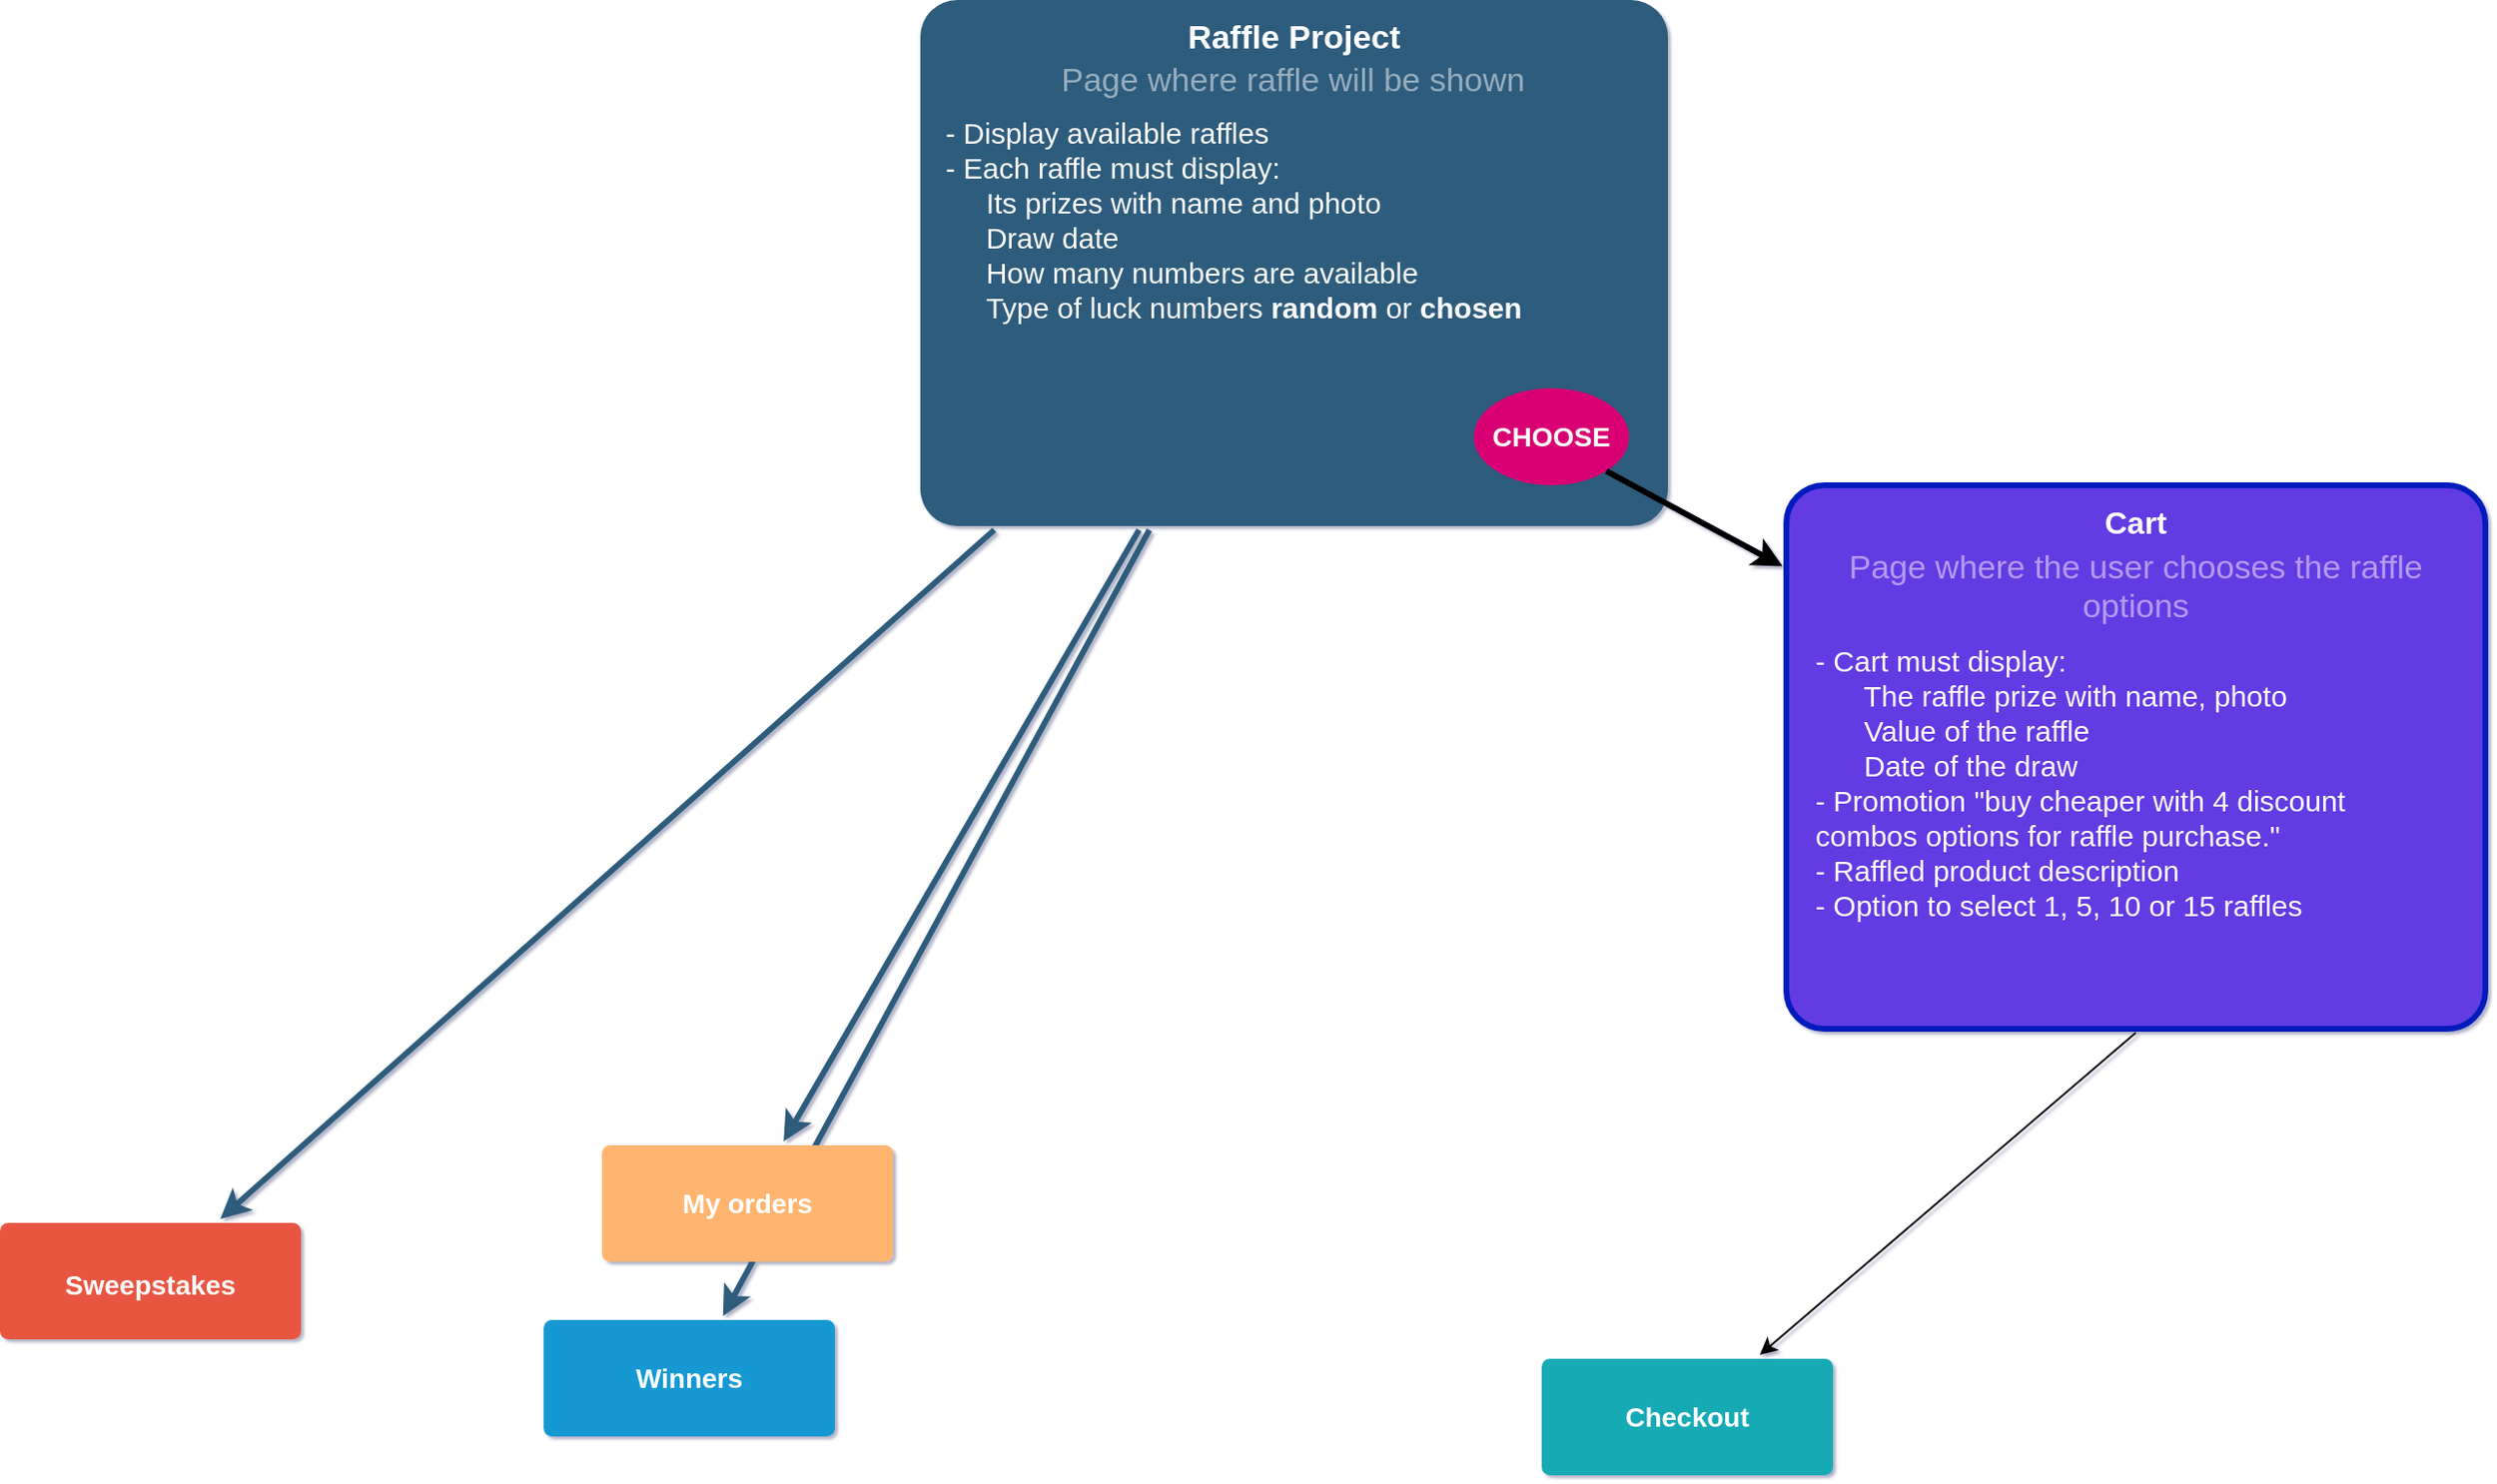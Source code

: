 <mxfile version="17.2.4" type="github">
  <diagram id="6a731a19-8d31-9384-78a2-239565b7b9f0" name="Page-1">
    <mxGraphModel dx="2226" dy="2023" grid="1" gridSize="10" guides="1" tooltips="1" connect="1" arrows="1" fold="1" page="1" pageScale="1" pageWidth="1169" pageHeight="827" background="none" math="0" shadow="1">
      <root>
        <mxCell id="0" />
        <mxCell id="1" parent="0" />
        <mxCell id="1747" value="" style="edgeStyle=none;rounded=0;jumpStyle=none;html=1;shadow=0;labelBackgroundColor=none;startArrow=none;startFill=0;endArrow=classic;endFill=1;jettySize=auto;orthogonalLoop=1;strokeColor=#2F5B7C;strokeWidth=3;fontFamily=Helvetica;fontSize=16;fontColor=#23445D;spacing=5;" parent="1" source="1749" target="1760" edge="1">
          <mxGeometry relative="1" as="geometry" />
        </mxCell>
        <mxCell id="1748" value="" style="edgeStyle=none;rounded=0;jumpStyle=none;html=1;shadow=0;labelBackgroundColor=none;startArrow=none;startFill=0;endArrow=classic;endFill=1;jettySize=auto;orthogonalLoop=1;strokeColor=#2F5B7C;strokeWidth=3;fontFamily=Helvetica;fontSize=16;fontColor=#23445D;spacing=5;" parent="1" source="1749" target="1753" edge="1">
          <mxGeometry relative="1" as="geometry" />
        </mxCell>
        <mxCell id="1753" value="&lt;p style=&quot;line-height: 1.2&quot;&gt;&lt;span&gt;Sweepstakes&lt;/span&gt;&lt;/p&gt;" style="rounded=1;whiteSpace=wrap;html=1;shadow=0;labelBackgroundColor=none;strokeColor=none;strokeWidth=3;fillColor=#e85642;fontFamily=Helvetica;fontSize=14;fontColor=#FFFFFF;align=center;spacing=5;fontStyle=1;arcSize=7;perimeterSpacing=2;verticalAlign=top;" parent="1" vertex="1">
          <mxGeometry x="-140" y="-750" width="155" height="60" as="geometry" />
        </mxCell>
        <mxCell id="1760" value="Winners" style="rounded=1;whiteSpace=wrap;html=1;shadow=0;labelBackgroundColor=none;strokeColor=none;strokeWidth=3;fillColor=#1699d3;fontFamily=Helvetica;fontSize=14;fontColor=#FFFFFF;align=center;spacing=5;fontStyle=1;arcSize=7;perimeterSpacing=2;" parent="1" vertex="1">
          <mxGeometry x="140" y="-700" width="150" height="60" as="geometry" />
        </mxCell>
        <mxCell id="205Q3Kc9jgg5AD7oj4mv-1781" value="Checkout" style="rounded=1;whiteSpace=wrap;html=1;shadow=0;labelBackgroundColor=none;strokeColor=none;strokeWidth=3;fillColor=#12aab5;fontFamily=Helvetica;fontSize=14;fontColor=#FFFFFF;align=center;spacing=5;fontStyle=1;arcSize=7;perimeterSpacing=2;" vertex="1" parent="1">
          <mxGeometry x="654" y="-680.0" width="150" height="60" as="geometry" />
        </mxCell>
        <mxCell id="205Q3Kc9jgg5AD7oj4mv-1783" value="" style="endArrow=classic;html=1;rounded=0;fontSize=17;exitX=0.5;exitY=1;exitDx=0;exitDy=0;" edge="1" parent="1" source="1771" target="205Q3Kc9jgg5AD7oj4mv-1781">
          <mxGeometry width="50" height="50" relative="1" as="geometry">
            <mxPoint x="874" y="-970" as="sourcePoint" />
            <mxPoint x="934" y="-980" as="targetPoint" />
          </mxGeometry>
        </mxCell>
        <mxCell id="205Q3Kc9jgg5AD7oj4mv-1784" value="My orders" style="rounded=1;whiteSpace=wrap;html=1;shadow=0;labelBackgroundColor=none;strokeColor=none;strokeWidth=3;fillColor=#FFB570;fontFamily=Helvetica;fontSize=14;fontColor=#FFFFFF;align=center;spacing=5;fontStyle=1;arcSize=7;perimeterSpacing=2;" vertex="1" parent="1">
          <mxGeometry x="170" y="-790.0" width="150" height="60" as="geometry" />
        </mxCell>
        <mxCell id="205Q3Kc9jgg5AD7oj4mv-1786" value="" style="edgeStyle=none;rounded=0;jumpStyle=none;html=1;shadow=0;labelBackgroundColor=none;startArrow=none;startFill=0;endArrow=classic;endFill=1;jettySize=auto;orthogonalLoop=1;strokeColor=#2F5B7C;strokeWidth=3;fontFamily=Helvetica;fontSize=16;fontColor=#23445D;spacing=5;" edge="1" parent="1" source="1749" target="205Q3Kc9jgg5AD7oj4mv-1784">
          <mxGeometry relative="1" as="geometry">
            <mxPoint x="546.263" y="-1198" as="sourcePoint" />
            <mxPoint x="508.003" y="-1062" as="targetPoint" />
          </mxGeometry>
        </mxCell>
        <mxCell id="205Q3Kc9jgg5AD7oj4mv-1799" value="" style="group" vertex="1" connectable="0" parent="1">
          <mxGeometry x="334" y="-1380" width="385" height="281" as="geometry" />
        </mxCell>
        <mxCell id="1749" value="&lt;font style=&quot;font-size: 17px&quot;&gt;Raffle Project&lt;br&gt;&lt;br&gt;&lt;/font&gt;" style="rounded=1;whiteSpace=wrap;html=1;shadow=0;labelBackgroundColor=none;strokeColor=none;strokeWidth=3;fillColor=#2F5B7C;fontFamily=Helvetica;fontSize=16;fontColor=#FFFFFF;align=center;fontStyle=1;spacing=5;arcSize=7;perimeterSpacing=2;verticalAlign=top;" parent="205Q3Kc9jgg5AD7oj4mv-1799" vertex="1">
          <mxGeometry width="385" height="271" as="geometry" />
        </mxCell>
        <mxCell id="205Q3Kc9jgg5AD7oj4mv-1792" value="&lt;span style=&quot;font-size: 17px&quot;&gt;Page where raffle will be shown&lt;/span&gt;" style="rounded=1;whiteSpace=wrap;html=1;shadow=0;labelBackgroundColor=none;strokeColor=none;strokeWidth=3;fillColor=none;fontFamily=Helvetica;fontSize=16;fontColor=#FFFFFF;align=center;fontStyle=0;spacing=5;arcSize=7;perimeterSpacing=2;verticalAlign=top;textOpacity=50;" vertex="1" parent="205Q3Kc9jgg5AD7oj4mv-1799">
          <mxGeometry x="7.5" y="21.5" width="367.5" height="44.5" as="geometry" />
        </mxCell>
        <mxCell id="205Q3Kc9jgg5AD7oj4mv-1794" value="CHOOSE" style="ellipse;whiteSpace=wrap;html=1;labelBackgroundColor=none;fontSize=14;fillColor=#d80073;strokeColor=none;fontColor=#ffffff;fontStyle=1" vertex="1" parent="205Q3Kc9jgg5AD7oj4mv-1799">
          <mxGeometry x="285" y="200" width="80" height="50" as="geometry" />
        </mxCell>
        <mxCell id="205Q3Kc9jgg5AD7oj4mv-1800" value="" style="group" vertex="1" connectable="0" parent="1">
          <mxGeometry x="780" y="-1130" width="360" height="280" as="geometry" />
        </mxCell>
        <mxCell id="1771" value="Cart" style="rounded=1;whiteSpace=wrap;html=1;shadow=0;labelBackgroundColor=none;strokeWidth=3;fontFamily=Helvetica;fontSize=16;align=center;spacing=5;fontStyle=1;arcSize=7;perimeterSpacing=2;verticalAlign=top;fillColor=#623BE3;strokeColor=#001DBC;fontColor=#ffffff;" parent="205Q3Kc9jgg5AD7oj4mv-1800" vertex="1">
          <mxGeometry width="360" height="280" as="geometry" />
        </mxCell>
        <mxCell id="205Q3Kc9jgg5AD7oj4mv-1796" value="&lt;span style=&quot;font-size: 17px&quot;&gt;Page where the user chooses the raffle options&lt;/span&gt;" style="rounded=1;whiteSpace=wrap;html=1;shadow=0;labelBackgroundColor=none;strokeColor=none;strokeWidth=3;fillColor=none;fontFamily=Helvetica;fontSize=16;fontColor=#FFFFFF;align=center;fontStyle=0;spacing=5;arcSize=7;perimeterSpacing=2;verticalAlign=top;textOpacity=50;" vertex="1" parent="205Q3Kc9jgg5AD7oj4mv-1800">
          <mxGeometry y="23" width="360" height="44.5" as="geometry" />
        </mxCell>
        <mxCell id="205Q3Kc9jgg5AD7oj4mv-1797" value="&lt;p style=&quot;line-height: 1.2&quot;&gt;-&amp;nbsp;Cart must display:&lt;br&gt;&amp;nbsp; &amp;nbsp; &amp;nbsp; The raffle prize with name, photo&lt;br&gt;&amp;nbsp; &amp;nbsp; &amp;nbsp; Value of the raffle&lt;br&gt;&amp;nbsp; &amp;nbsp; &amp;nbsp; Date of the draw&lt;br&gt;-&amp;nbsp;Promotion &quot;buy cheaper with 4 discount&amp;nbsp; &amp;nbsp; &amp;nbsp; &amp;nbsp; &amp;nbsp; &amp;nbsp; &amp;nbsp; combos options for raffle purchase.&quot;&lt;br&gt;-&amp;nbsp;Raffled product description&lt;br&gt;-&amp;nbsp;Option to select 1, 5, 10 or 15 raffles&lt;br&gt;&lt;/p&gt;" style="rounded=1;whiteSpace=wrap;shadow=0;labelBackgroundColor=none;strokeColor=none;strokeWidth=3;fillColor=none;fontFamily=Helvetica;fontSize=15;fontColor=#FFFFFF;align=left;fontStyle=0;spacing=2;arcSize=7;perimeterSpacing=2;verticalAlign=top;spacingBottom=0;spacingTop=0;html=1;" vertex="1" parent="205Q3Kc9jgg5AD7oj4mv-1800">
          <mxGeometry x="13" y="59.5" width="333" height="190.5" as="geometry" />
        </mxCell>
        <mxCell id="1746" value="" style="edgeStyle=none;rounded=0;jumpStyle=none;html=1;shadow=0;labelBackgroundColor=none;startArrow=none;startFill=0;endArrow=classic;endFill=1;jettySize=auto;orthogonalLoop=1;strokeColor=#000000;strokeWidth=3;fontFamily=Helvetica;fontSize=16;fontColor=#23445D;spacing=5;exitX=1;exitY=1;exitDx=0;exitDy=0;" parent="1" source="205Q3Kc9jgg5AD7oj4mv-1794" target="1771" edge="1">
          <mxGeometry relative="1" as="geometry">
            <mxPoint x="674" y="-1140" as="sourcePoint" />
          </mxGeometry>
        </mxCell>
        <mxCell id="205Q3Kc9jgg5AD7oj4mv-1793" value="&lt;font style=&quot;font-size: 15px ; line-height: 1.2&quot;&gt;- Display available raffles&lt;br style=&quot;font-size: 15px&quot;&gt;-&amp;nbsp;Each raffle must display:&lt;br style=&quot;font-size: 15px&quot;&gt;&amp;nbsp; &amp;nbsp; &amp;nbsp;Its prizes&amp;nbsp;with name and photo&lt;br style=&quot;font-size: 15px&quot;&gt;&amp;nbsp; &amp;nbsp; &amp;nbsp;Draw date&lt;br style=&quot;font-size: 15px&quot;&gt;&amp;nbsp; &amp;nbsp; &amp;nbsp;How many numbers are available&lt;br style=&quot;font-size: 15px&quot;&gt;&amp;nbsp; &amp;nbsp; &amp;nbsp;Type of luck numbers &lt;b style=&quot;font-size: 15px&quot;&gt;random&lt;/b&gt; or &lt;b style=&quot;font-size: 15px&quot;&gt;chosen&lt;/b&gt;&lt;br style=&quot;font-size: 15px&quot;&gt;&lt;/font&gt;" style="rounded=1;whiteSpace=wrap;html=1;shadow=0;labelBackgroundColor=none;strokeColor=none;strokeWidth=3;fillColor=none;fontFamily=Helvetica;fontSize=15;fontColor=#FFFFFF;align=left;fontStyle=0;spacing=2;arcSize=7;perimeterSpacing=2;verticalAlign=top;" vertex="1" parent="1">
          <mxGeometry x="345" y="-1327" width="346" height="231" as="geometry" />
        </mxCell>
      </root>
    </mxGraphModel>
  </diagram>
</mxfile>

